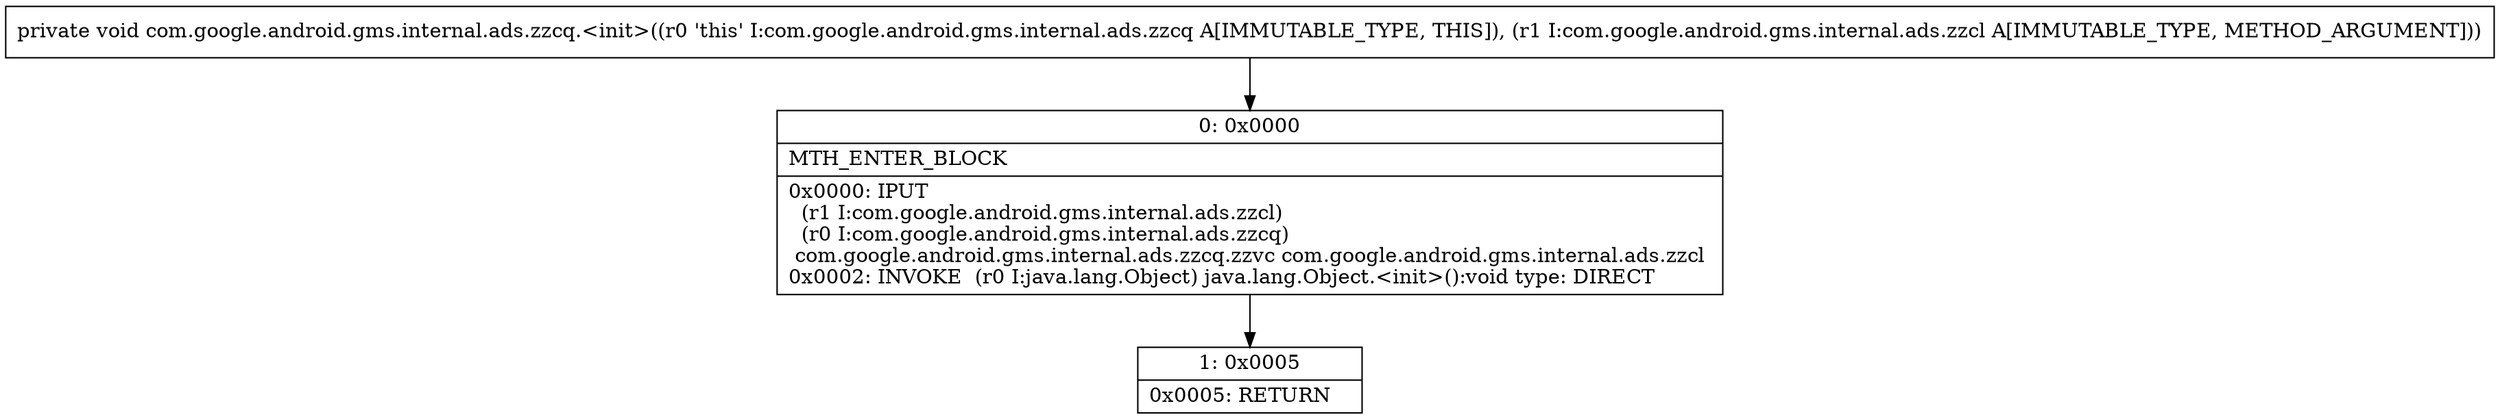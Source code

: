 digraph "CFG forcom.google.android.gms.internal.ads.zzcq.\<init\>(Lcom\/google\/android\/gms\/internal\/ads\/zzcl;)V" {
Node_0 [shape=record,label="{0\:\ 0x0000|MTH_ENTER_BLOCK\l|0x0000: IPUT  \l  (r1 I:com.google.android.gms.internal.ads.zzcl)\l  (r0 I:com.google.android.gms.internal.ads.zzcq)\l com.google.android.gms.internal.ads.zzcq.zzvc com.google.android.gms.internal.ads.zzcl \l0x0002: INVOKE  (r0 I:java.lang.Object) java.lang.Object.\<init\>():void type: DIRECT \l}"];
Node_1 [shape=record,label="{1\:\ 0x0005|0x0005: RETURN   \l}"];
MethodNode[shape=record,label="{private void com.google.android.gms.internal.ads.zzcq.\<init\>((r0 'this' I:com.google.android.gms.internal.ads.zzcq A[IMMUTABLE_TYPE, THIS]), (r1 I:com.google.android.gms.internal.ads.zzcl A[IMMUTABLE_TYPE, METHOD_ARGUMENT])) }"];
MethodNode -> Node_0;
Node_0 -> Node_1;
}

